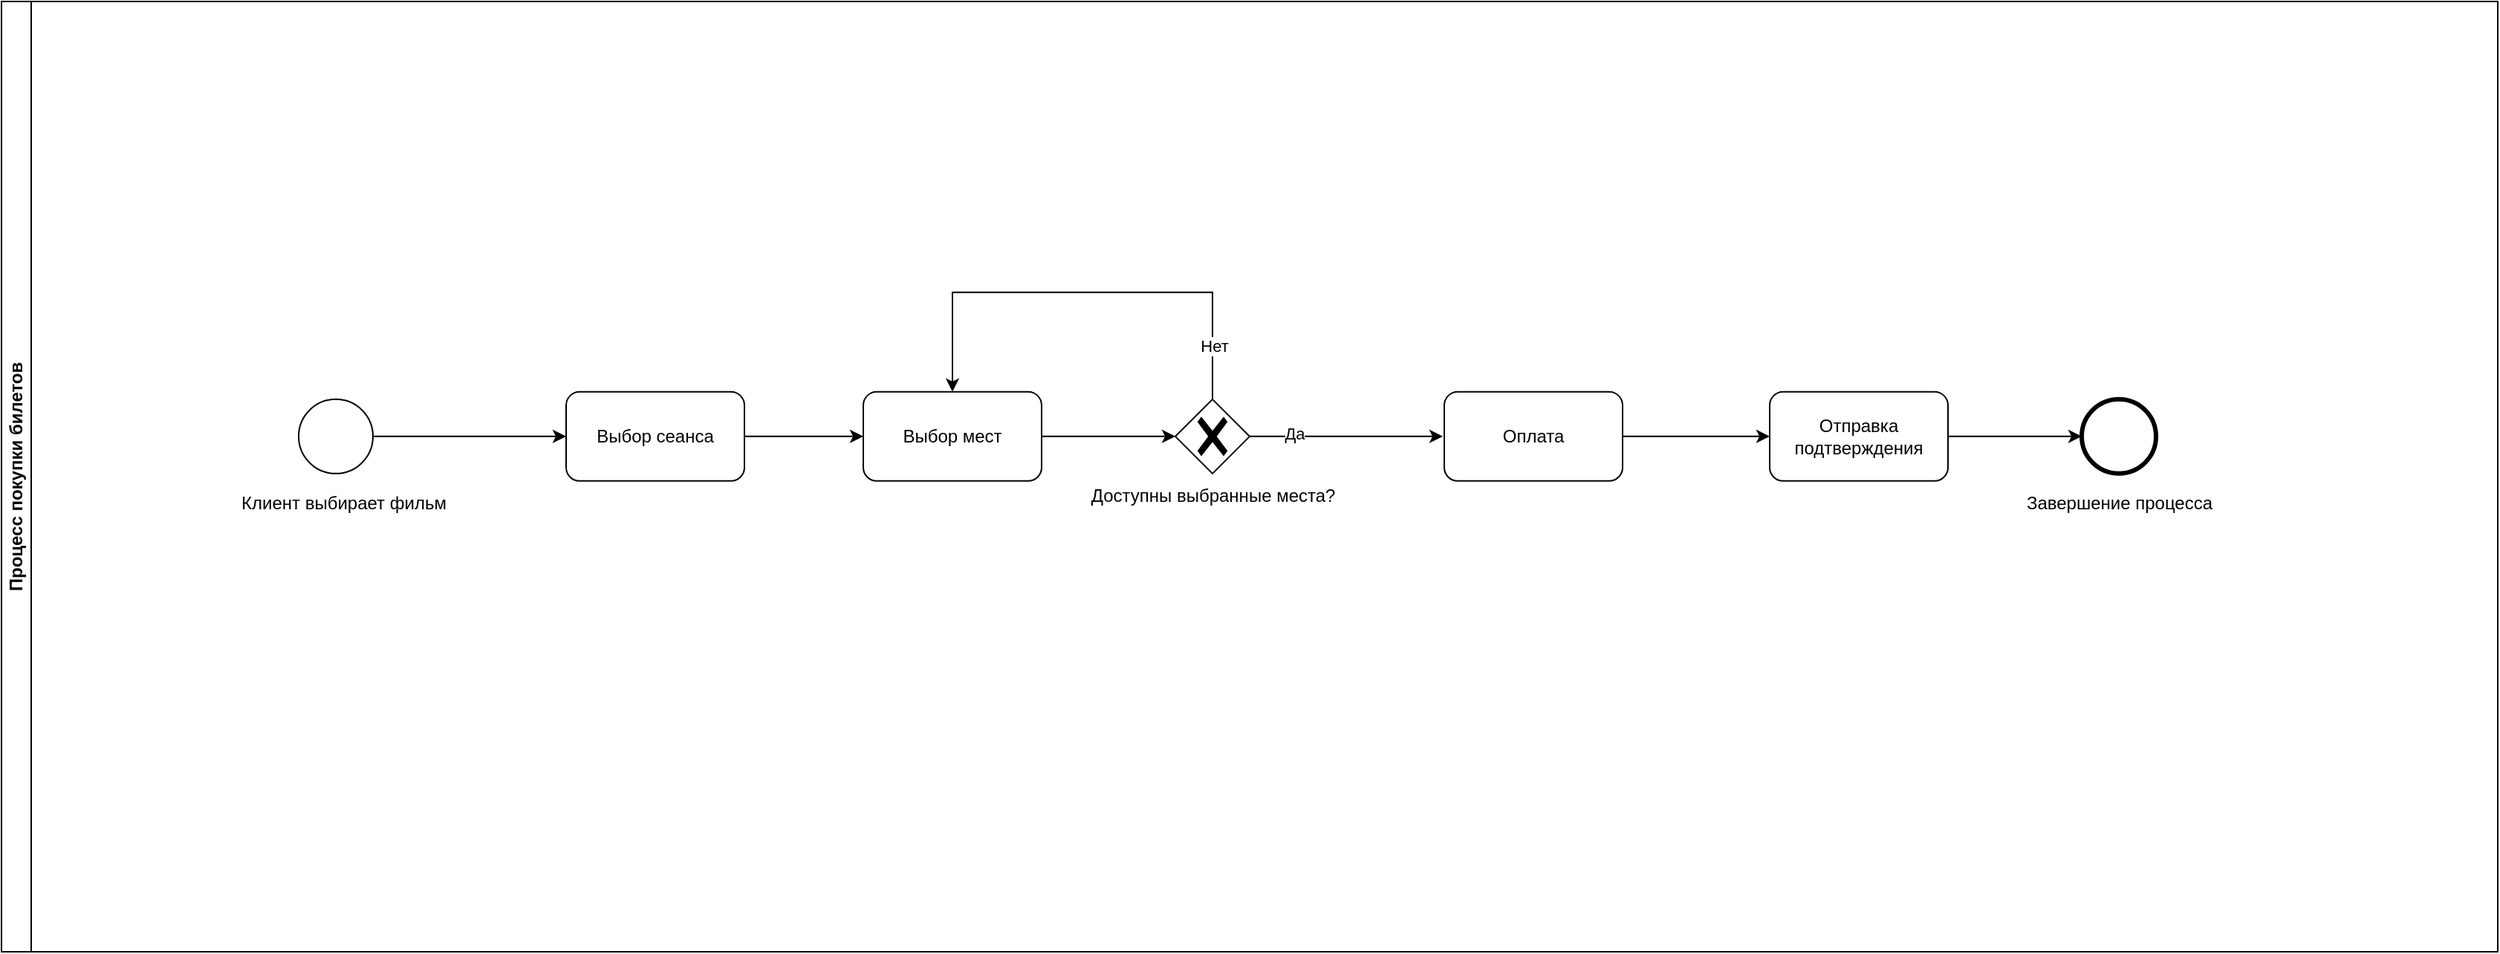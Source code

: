 <mxfile version="27.0.6">
  <diagram name="Страница — 1" id="FPXiIocyX6eG3_2pDWe9">
    <mxGraphModel dx="2194" dy="1143" grid="1" gridSize="10" guides="1" tooltips="1" connect="1" arrows="1" fold="1" page="1" pageScale="1" pageWidth="827" pageHeight="1169" math="0" shadow="0">
      <root>
        <mxCell id="0" />
        <mxCell id="1" parent="0" />
        <mxCell id="h7RB1_aR_FlJoi2OK9xR-4" value="Процесс покупки билетов" style="swimlane;startSize=20;horizontal=0;html=1;whiteSpace=wrap;" vertex="1" parent="1">
          <mxGeometry x="170" y="310" width="1680" height="640" as="geometry" />
        </mxCell>
        <mxCell id="h7RB1_aR_FlJoi2OK9xR-8" style="edgeStyle=orthogonalEdgeStyle;rounded=0;orthogonalLoop=1;jettySize=auto;html=1;entryX=0;entryY=0.5;entryDx=0;entryDy=0;" edge="1" parent="h7RB1_aR_FlJoi2OK9xR-4" source="h7RB1_aR_FlJoi2OK9xR-5" target="h7RB1_aR_FlJoi2OK9xR-7">
          <mxGeometry relative="1" as="geometry" />
        </mxCell>
        <mxCell id="h7RB1_aR_FlJoi2OK9xR-5" value="" style="points=[[0.145,0.145,0],[0.5,0,0],[0.855,0.145,0],[1,0.5,0],[0.855,0.855,0],[0.5,1,0],[0.145,0.855,0],[0,0.5,0]];shape=mxgraph.bpmn.event;html=1;verticalLabelPosition=bottom;labelBackgroundColor=#ffffff;verticalAlign=top;align=center;perimeter=ellipsePerimeter;outlineConnect=0;aspect=fixed;outline=standard;symbol=general;" vertex="1" parent="h7RB1_aR_FlJoi2OK9xR-4">
          <mxGeometry x="200" y="267.92" width="50" height="50" as="geometry" />
        </mxCell>
        <mxCell id="h7RB1_aR_FlJoi2OK9xR-6" value="Клиент выбирает фильм" style="text;html=1;align=center;verticalAlign=middle;resizable=0;points=[];autosize=1;strokeColor=none;fillColor=none;" vertex="1" parent="h7RB1_aR_FlJoi2OK9xR-4">
          <mxGeometry x="150" y="322.92" width="160" height="30" as="geometry" />
        </mxCell>
        <mxCell id="h7RB1_aR_FlJoi2OK9xR-10" style="edgeStyle=orthogonalEdgeStyle;rounded=0;orthogonalLoop=1;jettySize=auto;html=1;entryX=0;entryY=0.5;entryDx=0;entryDy=0;" edge="1" parent="h7RB1_aR_FlJoi2OK9xR-4" source="h7RB1_aR_FlJoi2OK9xR-7" target="h7RB1_aR_FlJoi2OK9xR-9">
          <mxGeometry relative="1" as="geometry" />
        </mxCell>
        <mxCell id="h7RB1_aR_FlJoi2OK9xR-7" value="Выбор сеанса" style="rounded=1;whiteSpace=wrap;html=1;" vertex="1" parent="h7RB1_aR_FlJoi2OK9xR-4">
          <mxGeometry x="380" y="262.92" width="120" height="60" as="geometry" />
        </mxCell>
        <mxCell id="h7RB1_aR_FlJoi2OK9xR-9" value="Выбор мест" style="rounded=1;whiteSpace=wrap;html=1;" vertex="1" parent="h7RB1_aR_FlJoi2OK9xR-4">
          <mxGeometry x="580" y="262.92" width="120" height="60" as="geometry" />
        </mxCell>
        <mxCell id="h7RB1_aR_FlJoi2OK9xR-15" style="edgeStyle=orthogonalEdgeStyle;rounded=0;orthogonalLoop=1;jettySize=auto;html=1;entryX=0.5;entryY=0;entryDx=0;entryDy=0;" edge="1" parent="h7RB1_aR_FlJoi2OK9xR-4" source="h7RB1_aR_FlJoi2OK9xR-11" target="h7RB1_aR_FlJoi2OK9xR-9">
          <mxGeometry relative="1" as="geometry">
            <Array as="points">
              <mxPoint x="815" y="195.92" />
              <mxPoint x="640" y="195.92" />
            </Array>
          </mxGeometry>
        </mxCell>
        <mxCell id="h7RB1_aR_FlJoi2OK9xR-16" value="Нет" style="edgeLabel;html=1;align=center;verticalAlign=middle;resizable=0;points=[];" vertex="1" connectable="0" parent="h7RB1_aR_FlJoi2OK9xR-15">
          <mxGeometry x="-0.766" y="-1" relative="1" as="geometry">
            <mxPoint as="offset" />
          </mxGeometry>
        </mxCell>
        <mxCell id="h7RB1_aR_FlJoi2OK9xR-17" style="edgeStyle=orthogonalEdgeStyle;rounded=0;orthogonalLoop=1;jettySize=auto;html=1;" edge="1" parent="h7RB1_aR_FlJoi2OK9xR-4" source="h7RB1_aR_FlJoi2OK9xR-11">
          <mxGeometry relative="1" as="geometry">
            <mxPoint x="970" y="292.92" as="targetPoint" />
          </mxGeometry>
        </mxCell>
        <mxCell id="h7RB1_aR_FlJoi2OK9xR-24" value="Да" style="edgeLabel;html=1;align=center;verticalAlign=middle;resizable=0;points=[];" vertex="1" connectable="0" parent="h7RB1_aR_FlJoi2OK9xR-17">
          <mxGeometry x="-0.547" y="3" relative="1" as="geometry">
            <mxPoint y="1" as="offset" />
          </mxGeometry>
        </mxCell>
        <mxCell id="h7RB1_aR_FlJoi2OK9xR-11" value="" style="points=[[0.25,0.25,0],[0.5,0,0],[0.75,0.25,0],[1,0.5,0],[0.75,0.75,0],[0.5,1,0],[0.25,0.75,0],[0,0.5,0]];shape=mxgraph.bpmn.gateway2;html=1;verticalLabelPosition=bottom;labelBackgroundColor=#ffffff;verticalAlign=top;align=center;perimeter=rhombusPerimeter;outlineConnect=0;outline=none;symbol=none;gwType=exclusive;" vertex="1" parent="h7RB1_aR_FlJoi2OK9xR-4">
          <mxGeometry x="790" y="267.92" width="50" height="50" as="geometry" />
        </mxCell>
        <mxCell id="h7RB1_aR_FlJoi2OK9xR-12" style="edgeStyle=orthogonalEdgeStyle;rounded=0;orthogonalLoop=1;jettySize=auto;html=1;entryX=0;entryY=0.5;entryDx=0;entryDy=0;entryPerimeter=0;" edge="1" parent="h7RB1_aR_FlJoi2OK9xR-4" source="h7RB1_aR_FlJoi2OK9xR-9" target="h7RB1_aR_FlJoi2OK9xR-11">
          <mxGeometry relative="1" as="geometry" />
        </mxCell>
        <mxCell id="h7RB1_aR_FlJoi2OK9xR-13" value="Доступны выбранные места?" style="text;html=1;align=center;verticalAlign=middle;resizable=0;points=[];autosize=1;strokeColor=none;fillColor=none;" vertex="1" parent="h7RB1_aR_FlJoi2OK9xR-4">
          <mxGeometry x="720" y="317.92" width="190" height="30" as="geometry" />
        </mxCell>
        <mxCell id="h7RB1_aR_FlJoi2OK9xR-20" style="edgeStyle=orthogonalEdgeStyle;rounded=0;orthogonalLoop=1;jettySize=auto;html=1;entryX=0;entryY=0.5;entryDx=0;entryDy=0;" edge="1" parent="h7RB1_aR_FlJoi2OK9xR-4" source="h7RB1_aR_FlJoi2OK9xR-18" target="h7RB1_aR_FlJoi2OK9xR-19">
          <mxGeometry relative="1" as="geometry" />
        </mxCell>
        <mxCell id="h7RB1_aR_FlJoi2OK9xR-18" value="Оплата" style="rounded=1;whiteSpace=wrap;html=1;" vertex="1" parent="h7RB1_aR_FlJoi2OK9xR-4">
          <mxGeometry x="971" y="262.92" width="120" height="60" as="geometry" />
        </mxCell>
        <mxCell id="h7RB1_aR_FlJoi2OK9xR-19" value="Отправка подтверждения" style="rounded=1;whiteSpace=wrap;html=1;" vertex="1" parent="h7RB1_aR_FlJoi2OK9xR-4">
          <mxGeometry x="1190" y="262.92" width="120" height="60" as="geometry" />
        </mxCell>
        <mxCell id="h7RB1_aR_FlJoi2OK9xR-21" value="" style="points=[[0.145,0.145,0],[0.5,0,0],[0.855,0.145,0],[1,0.5,0],[0.855,0.855,0],[0.5,1,0],[0.145,0.855,0],[0,0.5,0]];shape=mxgraph.bpmn.event;html=1;verticalLabelPosition=bottom;labelBackgroundColor=#ffffff;verticalAlign=top;align=center;perimeter=ellipsePerimeter;outlineConnect=0;aspect=fixed;outline=end;symbol=terminate2;" vertex="1" parent="h7RB1_aR_FlJoi2OK9xR-4">
          <mxGeometry x="1400" y="267.92" width="50" height="50" as="geometry" />
        </mxCell>
        <mxCell id="h7RB1_aR_FlJoi2OK9xR-22" style="edgeStyle=orthogonalEdgeStyle;rounded=0;orthogonalLoop=1;jettySize=auto;html=1;entryX=0;entryY=0.5;entryDx=0;entryDy=0;entryPerimeter=0;" edge="1" parent="h7RB1_aR_FlJoi2OK9xR-4" source="h7RB1_aR_FlJoi2OK9xR-19" target="h7RB1_aR_FlJoi2OK9xR-21">
          <mxGeometry relative="1" as="geometry" />
        </mxCell>
        <mxCell id="h7RB1_aR_FlJoi2OK9xR-23" value="Завершение процесса" style="text;html=1;align=center;verticalAlign=middle;resizable=0;points=[];autosize=1;strokeColor=none;fillColor=none;" vertex="1" parent="h7RB1_aR_FlJoi2OK9xR-4">
          <mxGeometry x="1350" y="322.92" width="150" height="30" as="geometry" />
        </mxCell>
      </root>
    </mxGraphModel>
  </diagram>
</mxfile>
